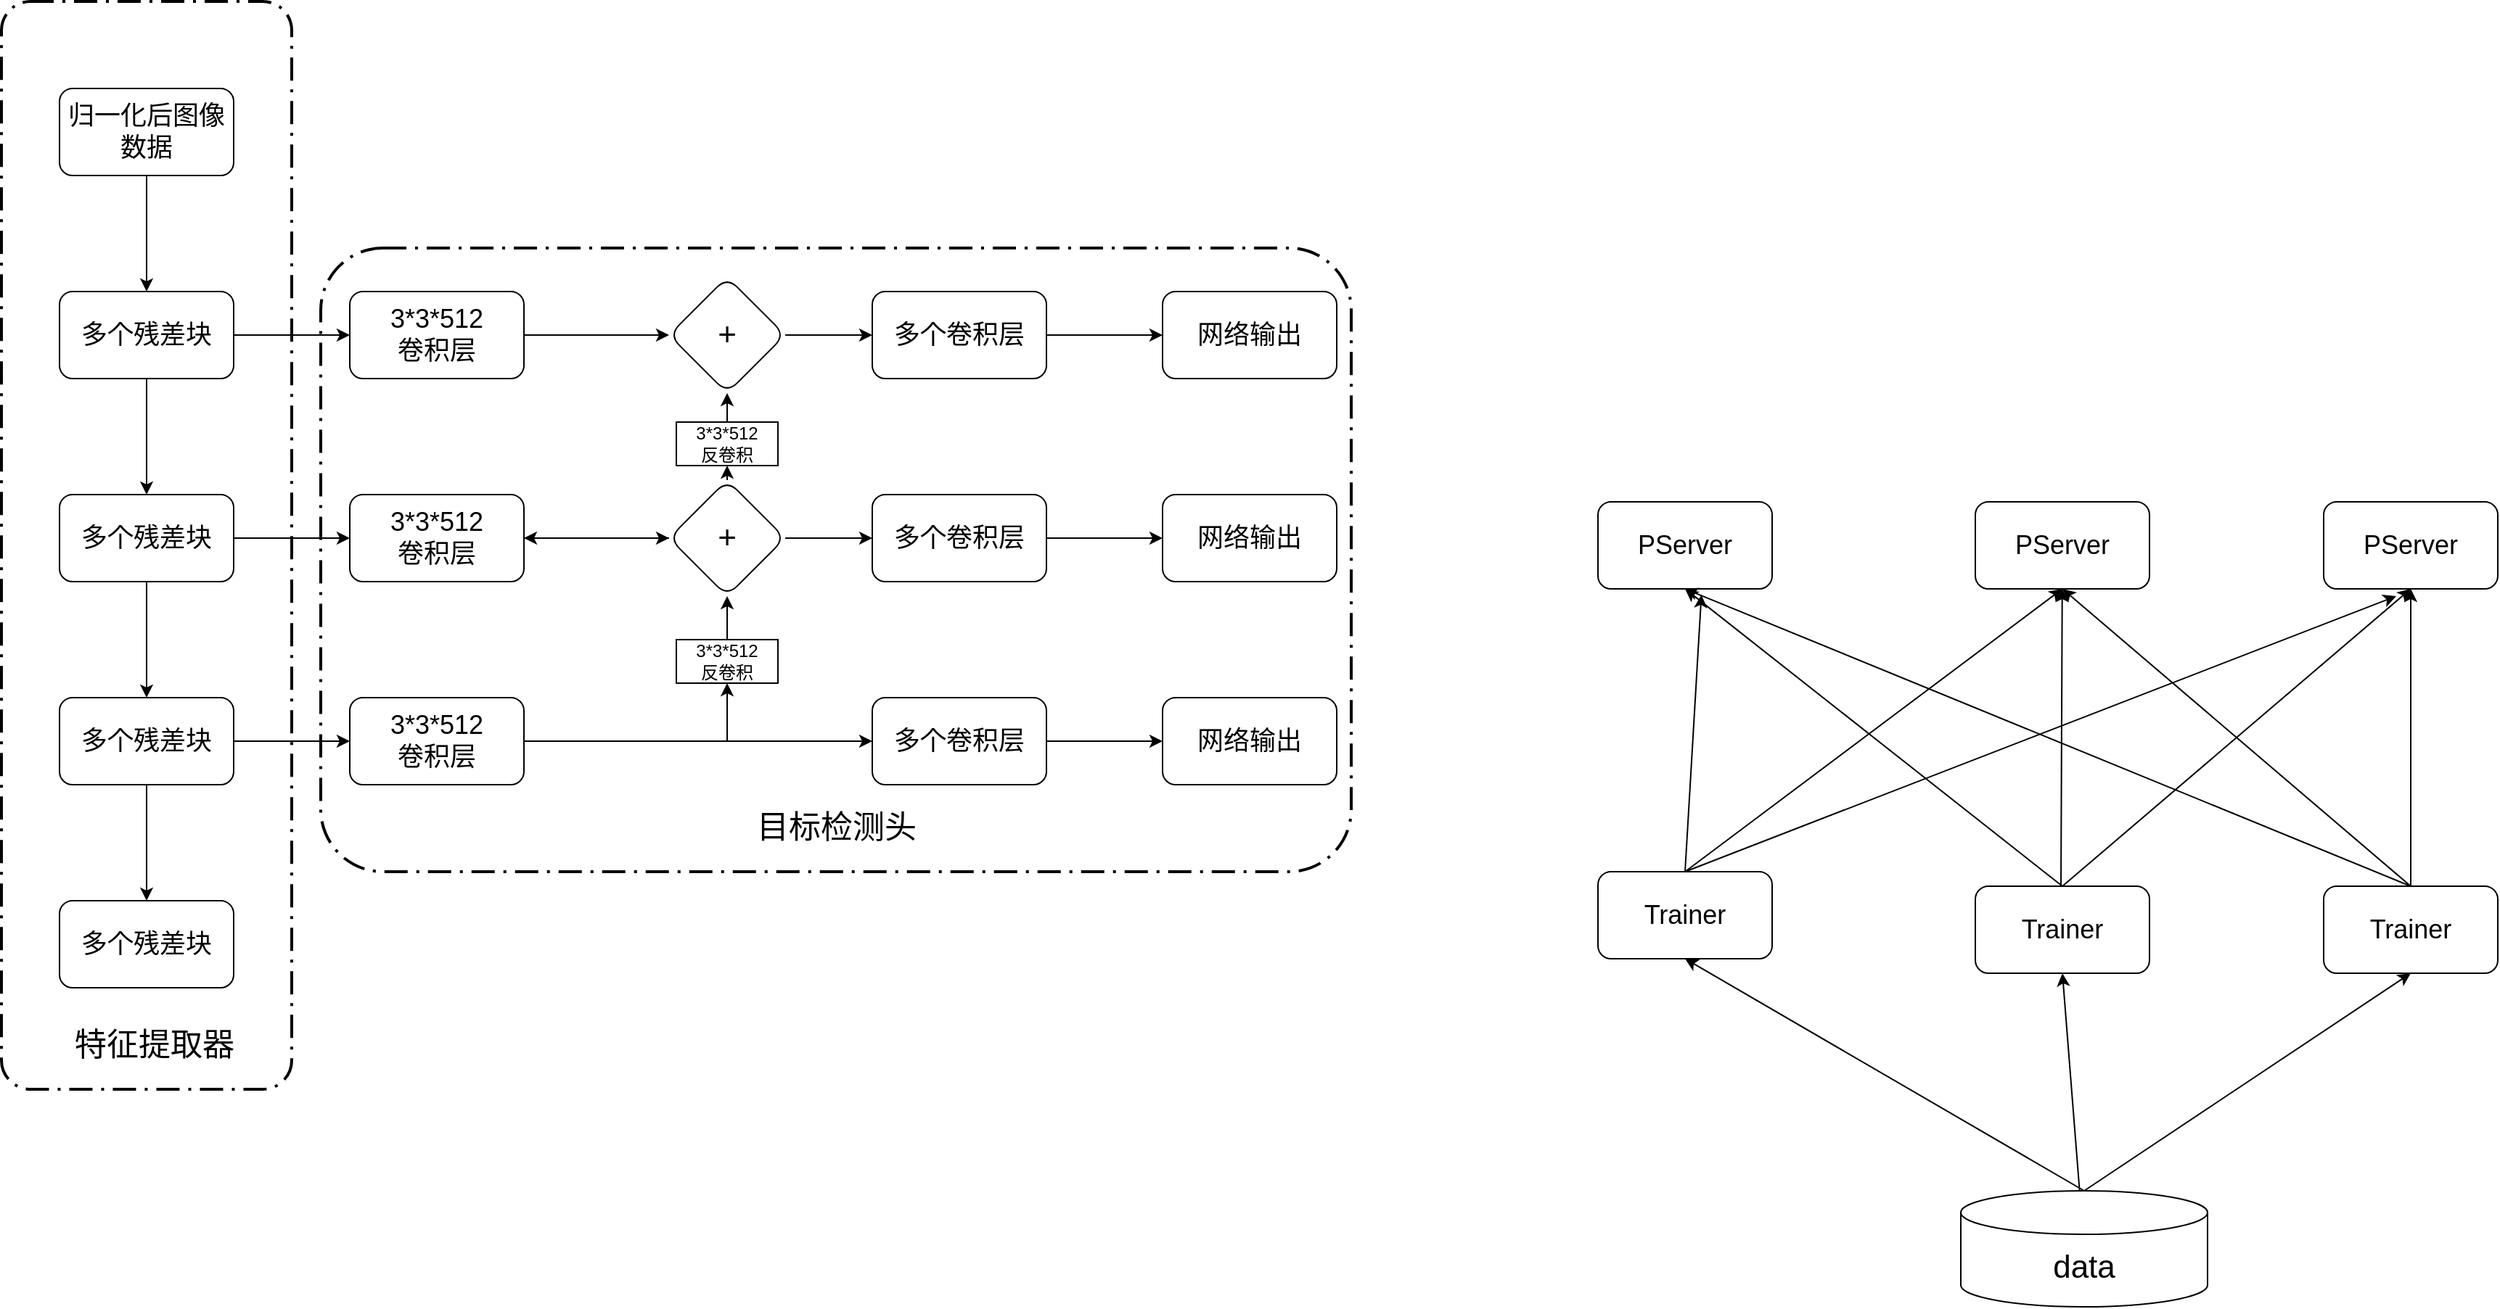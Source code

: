 <mxfile version="14.5.10" type="github">
  <diagram id="tDLC_Ir46GUdF1yW0QTe" name="Page-1">
    <mxGraphModel dx="916" dy="777" grid="1" gridSize="10" guides="1" tooltips="1" connect="1" arrows="1" fold="1" page="1" pageScale="1" pageWidth="3300" pageHeight="4681" math="0" shadow="0">
      <root>
        <mxCell id="0" />
        <mxCell id="1" parent="0" />
        <mxCell id="SOC2u97oLlGBoNLmG89c-3" value="" style="edgeStyle=orthogonalEdgeStyle;rounded=0;orthogonalLoop=1;jettySize=auto;html=1;" edge="1" parent="1" source="SOC2u97oLlGBoNLmG89c-1" target="SOC2u97oLlGBoNLmG89c-2">
          <mxGeometry relative="1" as="geometry" />
        </mxCell>
        <mxCell id="SOC2u97oLlGBoNLmG89c-1" value="&lt;font style=&quot;font-size: 18px&quot;&gt;归一化后图像数据&lt;/font&gt;" style="rounded=1;whiteSpace=wrap;html=1;" vertex="1" parent="1">
          <mxGeometry x="170" y="70" width="120" height="60" as="geometry" />
        </mxCell>
        <mxCell id="SOC2u97oLlGBoNLmG89c-5" value="" style="edgeStyle=orthogonalEdgeStyle;rounded=0;orthogonalLoop=1;jettySize=auto;html=1;" edge="1" parent="1" source="SOC2u97oLlGBoNLmG89c-2" target="SOC2u97oLlGBoNLmG89c-4">
          <mxGeometry relative="1" as="geometry" />
        </mxCell>
        <mxCell id="SOC2u97oLlGBoNLmG89c-16" value="" style="edgeStyle=orthogonalEdgeStyle;rounded=0;orthogonalLoop=1;jettySize=auto;html=1;" edge="1" parent="1" source="SOC2u97oLlGBoNLmG89c-2" target="SOC2u97oLlGBoNLmG89c-15">
          <mxGeometry relative="1" as="geometry" />
        </mxCell>
        <mxCell id="SOC2u97oLlGBoNLmG89c-2" value="&lt;font style=&quot;font-size: 18px&quot;&gt;多个残差块&lt;/font&gt;" style="whiteSpace=wrap;html=1;rounded=1;" vertex="1" parent="1">
          <mxGeometry x="170" y="210" width="120" height="60" as="geometry" />
        </mxCell>
        <mxCell id="SOC2u97oLlGBoNLmG89c-7" value="" style="edgeStyle=orthogonalEdgeStyle;rounded=0;orthogonalLoop=1;jettySize=auto;html=1;" edge="1" parent="1" source="SOC2u97oLlGBoNLmG89c-4" target="SOC2u97oLlGBoNLmG89c-6">
          <mxGeometry relative="1" as="geometry" />
        </mxCell>
        <mxCell id="SOC2u97oLlGBoNLmG89c-18" value="" style="edgeStyle=orthogonalEdgeStyle;rounded=0;orthogonalLoop=1;jettySize=auto;html=1;" edge="1" parent="1" source="SOC2u97oLlGBoNLmG89c-4" target="SOC2u97oLlGBoNLmG89c-17">
          <mxGeometry relative="1" as="geometry" />
        </mxCell>
        <mxCell id="SOC2u97oLlGBoNLmG89c-4" value="&lt;span style=&quot;font-size: 18px&quot;&gt;多个残差块&lt;/span&gt;" style="whiteSpace=wrap;html=1;rounded=1;" vertex="1" parent="1">
          <mxGeometry x="170" y="350" width="120" height="60" as="geometry" />
        </mxCell>
        <mxCell id="SOC2u97oLlGBoNLmG89c-9" value="" style="edgeStyle=orthogonalEdgeStyle;rounded=0;orthogonalLoop=1;jettySize=auto;html=1;" edge="1" parent="1" source="SOC2u97oLlGBoNLmG89c-6" target="SOC2u97oLlGBoNLmG89c-8">
          <mxGeometry relative="1" as="geometry" />
        </mxCell>
        <mxCell id="SOC2u97oLlGBoNLmG89c-20" value="" style="edgeStyle=orthogonalEdgeStyle;rounded=0;orthogonalLoop=1;jettySize=auto;html=1;" edge="1" parent="1" source="SOC2u97oLlGBoNLmG89c-6" target="SOC2u97oLlGBoNLmG89c-19">
          <mxGeometry relative="1" as="geometry" />
        </mxCell>
        <mxCell id="SOC2u97oLlGBoNLmG89c-6" value="&lt;span style=&quot;font-size: 18px&quot;&gt;多个残差块&lt;/span&gt;" style="whiteSpace=wrap;html=1;rounded=1;" vertex="1" parent="1">
          <mxGeometry x="170" y="490" width="120" height="60" as="geometry" />
        </mxCell>
        <mxCell id="SOC2u97oLlGBoNLmG89c-8" value="&lt;span style=&quot;font-size: 18px&quot;&gt;多个残差块&lt;/span&gt;" style="whiteSpace=wrap;html=1;rounded=1;" vertex="1" parent="1">
          <mxGeometry x="170" y="630" width="120" height="60" as="geometry" />
        </mxCell>
        <mxCell id="SOC2u97oLlGBoNLmG89c-22" value="" style="edgeStyle=orthogonalEdgeStyle;rounded=0;orthogonalLoop=1;jettySize=auto;html=1;" edge="1" parent="1" source="SOC2u97oLlGBoNLmG89c-15" target="SOC2u97oLlGBoNLmG89c-21">
          <mxGeometry relative="1" as="geometry" />
        </mxCell>
        <mxCell id="SOC2u97oLlGBoNLmG89c-15" value="&lt;font style=&quot;font-size: 18px&quot;&gt;3*3*512&lt;br&gt;卷积层&lt;/font&gt;" style="whiteSpace=wrap;html=1;rounded=1;" vertex="1" parent="1">
          <mxGeometry x="370" y="210" width="120" height="60" as="geometry" />
        </mxCell>
        <mxCell id="SOC2u97oLlGBoNLmG89c-28" value="" style="edgeStyle=orthogonalEdgeStyle;rounded=0;orthogonalLoop=1;jettySize=auto;html=1;" edge="1" parent="1" source="SOC2u97oLlGBoNLmG89c-17" target="SOC2u97oLlGBoNLmG89c-27">
          <mxGeometry relative="1" as="geometry" />
        </mxCell>
        <mxCell id="SOC2u97oLlGBoNLmG89c-17" value="&lt;span style=&quot;font-size: 18px&quot;&gt;3*3*512&lt;/span&gt;&lt;br style=&quot;font-size: 18px&quot;&gt;&lt;span style=&quot;font-size: 18px&quot;&gt;卷积层&lt;/span&gt;" style="whiteSpace=wrap;html=1;rounded=1;" vertex="1" parent="1">
          <mxGeometry x="370" y="350" width="120" height="60" as="geometry" />
        </mxCell>
        <mxCell id="SOC2u97oLlGBoNLmG89c-34" value="" style="edgeStyle=orthogonalEdgeStyle;rounded=0;orthogonalLoop=1;jettySize=auto;html=1;" edge="1" parent="1" source="SOC2u97oLlGBoNLmG89c-19" target="SOC2u97oLlGBoNLmG89c-33">
          <mxGeometry relative="1" as="geometry" />
        </mxCell>
        <mxCell id="SOC2u97oLlGBoNLmG89c-19" value="&lt;span style=&quot;font-size: 18px&quot;&gt;3*3*512&lt;/span&gt;&lt;br style=&quot;font-size: 18px&quot;&gt;&lt;span style=&quot;font-size: 18px&quot;&gt;卷积层&lt;/span&gt;" style="whiteSpace=wrap;html=1;rounded=1;" vertex="1" parent="1">
          <mxGeometry x="370" y="490" width="120" height="60" as="geometry" />
        </mxCell>
        <mxCell id="SOC2u97oLlGBoNLmG89c-24" value="" style="edgeStyle=orthogonalEdgeStyle;rounded=0;orthogonalLoop=1;jettySize=auto;html=1;" edge="1" parent="1" source="SOC2u97oLlGBoNLmG89c-21" target="SOC2u97oLlGBoNLmG89c-23">
          <mxGeometry relative="1" as="geometry" />
        </mxCell>
        <mxCell id="SOC2u97oLlGBoNLmG89c-21" value="&lt;font style=&quot;font-size: 22px&quot;&gt;+&lt;/font&gt;" style="rhombus;whiteSpace=wrap;html=1;rounded=1;" vertex="1" parent="1">
          <mxGeometry x="590" y="200" width="80" height="80" as="geometry" />
        </mxCell>
        <mxCell id="SOC2u97oLlGBoNLmG89c-26" value="" style="edgeStyle=orthogonalEdgeStyle;rounded=0;orthogonalLoop=1;jettySize=auto;html=1;" edge="1" parent="1" source="SOC2u97oLlGBoNLmG89c-23" target="SOC2u97oLlGBoNLmG89c-25">
          <mxGeometry relative="1" as="geometry" />
        </mxCell>
        <mxCell id="SOC2u97oLlGBoNLmG89c-23" value="&lt;font style=&quot;font-size: 18px&quot;&gt;多个卷积层&lt;/font&gt;" style="whiteSpace=wrap;html=1;rounded=1;" vertex="1" parent="1">
          <mxGeometry x="730" y="210" width="120" height="60" as="geometry" />
        </mxCell>
        <mxCell id="SOC2u97oLlGBoNLmG89c-25" value="&lt;span style=&quot;font-size: 18px&quot;&gt;网络输出&lt;/span&gt;" style="whiteSpace=wrap;html=1;rounded=1;" vertex="1" parent="1">
          <mxGeometry x="930" y="210" width="120" height="60" as="geometry" />
        </mxCell>
        <mxCell id="SOC2u97oLlGBoNLmG89c-30" value="" style="edgeStyle=orthogonalEdgeStyle;rounded=0;orthogonalLoop=1;jettySize=auto;html=1;" edge="1" parent="1" source="SOC2u97oLlGBoNLmG89c-27" target="SOC2u97oLlGBoNLmG89c-29">
          <mxGeometry relative="1" as="geometry" />
        </mxCell>
        <mxCell id="SOC2u97oLlGBoNLmG89c-45" value="" style="edgeStyle=orthogonalEdgeStyle;rounded=0;orthogonalLoop=1;jettySize=auto;html=1;" edge="1" parent="1" source="SOC2u97oLlGBoNLmG89c-27" target="SOC2u97oLlGBoNLmG89c-17">
          <mxGeometry relative="1" as="geometry" />
        </mxCell>
        <mxCell id="SOC2u97oLlGBoNLmG89c-27" value="&lt;font style=&quot;font-size: 22px&quot;&gt;+&lt;/font&gt;" style="rhombus;whiteSpace=wrap;html=1;rounded=1;" vertex="1" parent="1">
          <mxGeometry x="590" y="340" width="80" height="80" as="geometry" />
        </mxCell>
        <mxCell id="SOC2u97oLlGBoNLmG89c-32" value="" style="edgeStyle=orthogonalEdgeStyle;rounded=0;orthogonalLoop=1;jettySize=auto;html=1;" edge="1" parent="1" source="SOC2u97oLlGBoNLmG89c-29" target="SOC2u97oLlGBoNLmG89c-31">
          <mxGeometry relative="1" as="geometry" />
        </mxCell>
        <mxCell id="SOC2u97oLlGBoNLmG89c-29" value="&lt;span style=&quot;font-size: 18px&quot;&gt;多个卷积层&lt;/span&gt;" style="whiteSpace=wrap;html=1;rounded=1;" vertex="1" parent="1">
          <mxGeometry x="730" y="350" width="120" height="60" as="geometry" />
        </mxCell>
        <mxCell id="SOC2u97oLlGBoNLmG89c-31" value="&lt;span style=&quot;font-size: 18px&quot;&gt;网络输出&lt;/span&gt;" style="whiteSpace=wrap;html=1;rounded=1;" vertex="1" parent="1">
          <mxGeometry x="930" y="350" width="120" height="60" as="geometry" />
        </mxCell>
        <mxCell id="SOC2u97oLlGBoNLmG89c-36" value="" style="edgeStyle=orthogonalEdgeStyle;rounded=0;orthogonalLoop=1;jettySize=auto;html=1;" edge="1" parent="1" source="SOC2u97oLlGBoNLmG89c-33" target="SOC2u97oLlGBoNLmG89c-35">
          <mxGeometry relative="1" as="geometry" />
        </mxCell>
        <mxCell id="SOC2u97oLlGBoNLmG89c-33" value="&lt;span style=&quot;font-size: 18px&quot;&gt;多个卷积层&lt;/span&gt;" style="whiteSpace=wrap;html=1;rounded=1;" vertex="1" parent="1">
          <mxGeometry x="730" y="490" width="120" height="60" as="geometry" />
        </mxCell>
        <mxCell id="SOC2u97oLlGBoNLmG89c-35" value="&lt;span&gt;&lt;font style=&quot;font-size: 18px&quot;&gt;网络输出&lt;/font&gt;&lt;/span&gt;" style="whiteSpace=wrap;html=1;rounded=1;" vertex="1" parent="1">
          <mxGeometry x="930" y="490" width="120" height="60" as="geometry" />
        </mxCell>
        <mxCell id="SOC2u97oLlGBoNLmG89c-37" value="&lt;font style=&quot;font-size: 22px&quot;&gt;特征提取器&lt;/font&gt;" style="text;html=1;align=center;verticalAlign=middle;resizable=0;points=[];autosize=1;strokeColor=none;" vertex="1" parent="1">
          <mxGeometry x="170" y="720" width="130" height="20" as="geometry" />
        </mxCell>
        <mxCell id="SOC2u97oLlGBoNLmG89c-39" value="3*3*512&lt;br&gt;反卷积" style="whiteSpace=wrap;html=1;" vertex="1" parent="1">
          <mxGeometry x="595" y="300" width="70" height="30" as="geometry" />
        </mxCell>
        <mxCell id="SOC2u97oLlGBoNLmG89c-40" value="3*3*512&lt;br&gt;反卷积" style="whiteSpace=wrap;html=1;" vertex="1" parent="1">
          <mxGeometry x="595" y="450" width="70" height="30" as="geometry" />
        </mxCell>
        <mxCell id="SOC2u97oLlGBoNLmG89c-41" value="" style="endArrow=classic;html=1;entryX=0.5;entryY=1;entryDx=0;entryDy=0;exitX=0.5;exitY=0;exitDx=0;exitDy=0;" edge="1" parent="1" source="SOC2u97oLlGBoNLmG89c-40" target="SOC2u97oLlGBoNLmG89c-27">
          <mxGeometry width="50" height="50" relative="1" as="geometry">
            <mxPoint x="650" y="450" as="sourcePoint" />
            <mxPoint x="700" y="400" as="targetPoint" />
          </mxGeometry>
        </mxCell>
        <mxCell id="SOC2u97oLlGBoNLmG89c-42" value="" style="endArrow=classic;html=1;entryX=0.5;entryY=1;entryDx=0;entryDy=0;" edge="1" parent="1" target="SOC2u97oLlGBoNLmG89c-40">
          <mxGeometry width="50" height="50" relative="1" as="geometry">
            <mxPoint x="630" y="520" as="sourcePoint" />
            <mxPoint x="700" y="400" as="targetPoint" />
          </mxGeometry>
        </mxCell>
        <mxCell id="SOC2u97oLlGBoNLmG89c-43" value="" style="endArrow=classic;html=1;" edge="1" parent="1" source="SOC2u97oLlGBoNLmG89c-27">
          <mxGeometry width="50" height="50" relative="1" as="geometry">
            <mxPoint x="580" y="380" as="sourcePoint" />
            <mxPoint x="630" y="330" as="targetPoint" />
          </mxGeometry>
        </mxCell>
        <mxCell id="SOC2u97oLlGBoNLmG89c-44" value="" style="endArrow=classic;html=1;entryX=0.5;entryY=1;entryDx=0;entryDy=0;" edge="1" parent="1" target="SOC2u97oLlGBoNLmG89c-21">
          <mxGeometry width="50" height="50" relative="1" as="geometry">
            <mxPoint x="630" y="300" as="sourcePoint" />
            <mxPoint x="700" y="400" as="targetPoint" />
          </mxGeometry>
        </mxCell>
        <mxCell id="SOC2u97oLlGBoNLmG89c-47" value="" style="rounded=1;arcSize=10;dashed=1;strokeColor=#000000;fillColor=none;gradientColor=none;dashPattern=8 3 1 3;strokeWidth=2;" vertex="1" parent="1">
          <mxGeometry x="350" y="180" width="710" height="430" as="geometry" />
        </mxCell>
        <mxCell id="SOC2u97oLlGBoNLmG89c-48" value="&lt;font style=&quot;font-size: 22px&quot;&gt;目标检测头&lt;/font&gt;" style="text;html=1;align=center;verticalAlign=middle;resizable=0;points=[];autosize=1;strokeColor=none;" vertex="1" parent="1">
          <mxGeometry x="640" y="570" width="130" height="20" as="geometry" />
        </mxCell>
        <mxCell id="SOC2u97oLlGBoNLmG89c-49" value="" style="rounded=1;arcSize=10;dashed=1;strokeColor=#000000;fillColor=none;gradientColor=none;dashPattern=8 3 1 3;strokeWidth=2;" vertex="1" parent="1">
          <mxGeometry x="130" y="10" width="200" height="750" as="geometry" />
        </mxCell>
        <mxCell id="SOC2u97oLlGBoNLmG89c-50" value="&lt;font style=&quot;font-size: 18px&quot;&gt;PServer&lt;/font&gt;" style="rounded=1;whiteSpace=wrap;html=1;" vertex="1" parent="1">
          <mxGeometry x="1490" y="355" width="120" height="60" as="geometry" />
        </mxCell>
        <mxCell id="SOC2u97oLlGBoNLmG89c-52" value="&lt;font style=&quot;font-size: 18px&quot;&gt;PServer&lt;/font&gt;" style="rounded=1;whiteSpace=wrap;html=1;" vertex="1" parent="1">
          <mxGeometry x="1730" y="355" width="120" height="60" as="geometry" />
        </mxCell>
        <mxCell id="SOC2u97oLlGBoNLmG89c-53" value="&lt;font style=&quot;font-size: 18px&quot;&gt;PServer&lt;/font&gt;" style="rounded=1;whiteSpace=wrap;html=1;" vertex="1" parent="1">
          <mxGeometry x="1230" y="355" width="120" height="60" as="geometry" />
        </mxCell>
        <mxCell id="SOC2u97oLlGBoNLmG89c-54" value="&lt;span style=&quot;font-size: 18px&quot;&gt;Trainer&lt;/span&gt;" style="rounded=1;whiteSpace=wrap;html=1;" vertex="1" parent="1">
          <mxGeometry x="1230" y="610" width="120" height="60" as="geometry" />
        </mxCell>
        <mxCell id="SOC2u97oLlGBoNLmG89c-55" value="&lt;span style=&quot;font-size: 18px&quot;&gt;Trainer&lt;/span&gt;" style="rounded=1;whiteSpace=wrap;html=1;" vertex="1" parent="1">
          <mxGeometry x="1730" y="620" width="120" height="60" as="geometry" />
        </mxCell>
        <mxCell id="SOC2u97oLlGBoNLmG89c-56" value="&lt;span style=&quot;font-size: 18px&quot;&gt;Trainer&lt;/span&gt;" style="rounded=1;whiteSpace=wrap;html=1;" vertex="1" parent="1">
          <mxGeometry x="1490" y="620" width="120" height="60" as="geometry" />
        </mxCell>
        <mxCell id="SOC2u97oLlGBoNLmG89c-57" value="&lt;font style=&quot;font-size: 22px&quot;&gt;data&lt;/font&gt;" style="shape=cylinder3;whiteSpace=wrap;html=1;boundedLbl=1;backgroundOutline=1;size=15;" vertex="1" parent="1">
          <mxGeometry x="1480" y="830" width="170" height="80" as="geometry" />
        </mxCell>
        <mxCell id="SOC2u97oLlGBoNLmG89c-58" value="" style="endArrow=classic;html=1;exitX=0.5;exitY=0;exitDx=0;exitDy=0;" edge="1" parent="1" source="SOC2u97oLlGBoNLmG89c-54">
          <mxGeometry width="50" height="50" relative="1" as="geometry">
            <mxPoint x="1540" y="640" as="sourcePoint" />
            <mxPoint x="1780" y="420" as="targetPoint" />
          </mxGeometry>
        </mxCell>
        <mxCell id="SOC2u97oLlGBoNLmG89c-59" value="" style="endArrow=classic;html=1;entryX=0.5;entryY=1;entryDx=0;entryDy=0;" edge="1" parent="1" target="SOC2u97oLlGBoNLmG89c-53">
          <mxGeometry width="50" height="50" relative="1" as="geometry">
            <mxPoint x="1790" y="620" as="sourcePoint" />
            <mxPoint x="1590" y="590" as="targetPoint" />
          </mxGeometry>
        </mxCell>
        <mxCell id="SOC2u97oLlGBoNLmG89c-60" value="" style="endArrow=classic;html=1;" edge="1" parent="1" target="SOC2u97oLlGBoNLmG89c-50">
          <mxGeometry width="50" height="50" relative="1" as="geometry">
            <mxPoint x="1549" y="620" as="sourcePoint" />
            <mxPoint x="1590" y="590" as="targetPoint" />
          </mxGeometry>
        </mxCell>
        <mxCell id="SOC2u97oLlGBoNLmG89c-61" value="" style="endArrow=classic;html=1;exitX=0.5;exitY=0;exitDx=0;exitDy=0;" edge="1" parent="1" source="SOC2u97oLlGBoNLmG89c-55">
          <mxGeometry width="50" height="50" relative="1" as="geometry">
            <mxPoint x="1740" y="465" as="sourcePoint" />
            <mxPoint x="1790" y="415" as="targetPoint" />
          </mxGeometry>
        </mxCell>
        <mxCell id="SOC2u97oLlGBoNLmG89c-62" value="" style="endArrow=classic;html=1;entryX=0.5;entryY=1;entryDx=0;entryDy=0;exitX=0.5;exitY=0;exitDx=0;exitDy=0;" edge="1" parent="1" source="SOC2u97oLlGBoNLmG89c-56" target="SOC2u97oLlGBoNLmG89c-52">
          <mxGeometry width="50" height="50" relative="1" as="geometry">
            <mxPoint x="1540" y="640" as="sourcePoint" />
            <mxPoint x="1590" y="590" as="targetPoint" />
          </mxGeometry>
        </mxCell>
        <mxCell id="SOC2u97oLlGBoNLmG89c-63" value="" style="endArrow=classic;html=1;exitX=0.5;exitY=0;exitDx=0;exitDy=0;entryX=0.5;entryY=1;entryDx=0;entryDy=0;" edge="1" parent="1" source="SOC2u97oLlGBoNLmG89c-54" target="SOC2u97oLlGBoNLmG89c-50">
          <mxGeometry width="50" height="50" relative="1" as="geometry">
            <mxPoint x="1540" y="640" as="sourcePoint" />
            <mxPoint x="1590" y="590" as="targetPoint" />
          </mxGeometry>
        </mxCell>
        <mxCell id="SOC2u97oLlGBoNLmG89c-67" value="" style="endArrow=classic;html=1;entryX=0.5;entryY=1;entryDx=0;entryDy=0;exitX=0.5;exitY=0;exitDx=0;exitDy=0;" edge="1" parent="1" source="SOC2u97oLlGBoNLmG89c-56" target="SOC2u97oLlGBoNLmG89c-53">
          <mxGeometry width="50" height="50" relative="1" as="geometry">
            <mxPoint x="1540" y="640" as="sourcePoint" />
            <mxPoint x="1590" y="590" as="targetPoint" />
          </mxGeometry>
        </mxCell>
        <mxCell id="SOC2u97oLlGBoNLmG89c-68" value="" style="endArrow=classic;html=1;entryX=0.594;entryY=1.067;entryDx=0;entryDy=0;entryPerimeter=0;" edge="1" parent="1" target="SOC2u97oLlGBoNLmG89c-53">
          <mxGeometry width="50" height="50" relative="1" as="geometry">
            <mxPoint x="1290" y="610" as="sourcePoint" />
            <mxPoint x="1590" y="590" as="targetPoint" />
          </mxGeometry>
        </mxCell>
        <mxCell id="SOC2u97oLlGBoNLmG89c-69" value="" style="endArrow=classic;html=1;entryX=0.5;entryY=1;entryDx=0;entryDy=0;" edge="1" parent="1" target="SOC2u97oLlGBoNLmG89c-50">
          <mxGeometry width="50" height="50" relative="1" as="geometry">
            <mxPoint x="1790" y="620" as="sourcePoint" />
            <mxPoint x="1590" y="590" as="targetPoint" />
          </mxGeometry>
        </mxCell>
        <mxCell id="SOC2u97oLlGBoNLmG89c-70" value="" style="endArrow=classic;html=1;entryX=0.5;entryY=1;entryDx=0;entryDy=0;exitX=0.5;exitY=0;exitDx=0;exitDy=0;exitPerimeter=0;" edge="1" parent="1" source="SOC2u97oLlGBoNLmG89c-57" target="SOC2u97oLlGBoNLmG89c-54">
          <mxGeometry width="50" height="50" relative="1" as="geometry">
            <mxPoint x="1540" y="750" as="sourcePoint" />
            <mxPoint x="1590" y="700" as="targetPoint" />
          </mxGeometry>
        </mxCell>
        <mxCell id="SOC2u97oLlGBoNLmG89c-71" value="" style="endArrow=classic;html=1;entryX=0.5;entryY=1;entryDx=0;entryDy=0;" edge="1" parent="1" source="SOC2u97oLlGBoNLmG89c-57" target="SOC2u97oLlGBoNLmG89c-56">
          <mxGeometry width="50" height="50" relative="1" as="geometry">
            <mxPoint x="1540" y="750" as="sourcePoint" />
            <mxPoint x="1590" y="700" as="targetPoint" />
          </mxGeometry>
        </mxCell>
        <mxCell id="SOC2u97oLlGBoNLmG89c-72" value="" style="endArrow=classic;html=1;entryX=0.5;entryY=1;entryDx=0;entryDy=0;exitX=0.5;exitY=0;exitDx=0;exitDy=0;exitPerimeter=0;" edge="1" parent="1" source="SOC2u97oLlGBoNLmG89c-57" target="SOC2u97oLlGBoNLmG89c-55">
          <mxGeometry width="50" height="50" relative="1" as="geometry">
            <mxPoint x="1540" y="750" as="sourcePoint" />
            <mxPoint x="1590" y="700" as="targetPoint" />
          </mxGeometry>
        </mxCell>
      </root>
    </mxGraphModel>
  </diagram>
</mxfile>

